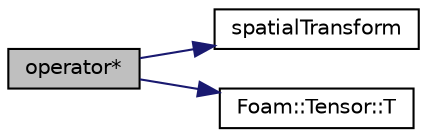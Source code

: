 digraph "operator*"
{
  bgcolor="transparent";
  edge [fontname="Helvetica",fontsize="10",labelfontname="Helvetica",labelfontsize="10"];
  node [fontname="Helvetica",fontsize="10",shape=record];
  rankdir="LR";
  Node1 [label="operator*",height=0.2,width=0.4,color="black", fillcolor="grey75", style="filled" fontcolor="black"];
  Node1 -> Node2 [color="midnightblue",fontsize="10",style="solid",fontname="Helvetica"];
  Node2 [label="spatialTransform",height=0.2,width=0.4,color="black",URL="$classFoam_1_1spatialTransform.html#a76bc9ad8fb2a090d16c8182821007d46",tooltip="Construct null. "];
  Node1 -> Node3 [color="midnightblue",fontsize="10",style="solid",fontname="Helvetica"];
  Node3 [label="Foam::Tensor::T",height=0.2,width=0.4,color="black",URL="$classFoam_1_1Tensor.html#a0dd17bc97098bb6f1bb7bdefec4dd56c",tooltip="Return transpose. "];
}
